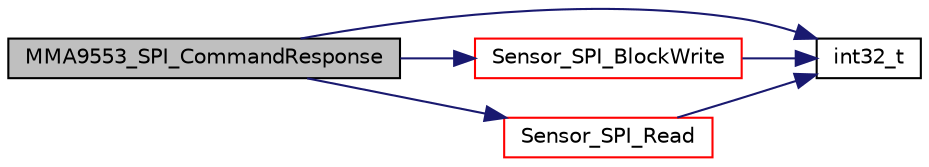 digraph "MMA9553_SPI_CommandResponse"
{
  edge [fontname="Helvetica",fontsize="10",labelfontname="Helvetica",labelfontsize="10"];
  node [fontname="Helvetica",fontsize="10",shape=record];
  rankdir="LR";
  Node43 [label="MMA9553_SPI_CommandResponse",height=0.2,width=0.4,color="black", fillcolor="grey75", style="filled", fontcolor="black"];
  Node43 -> Node44 [color="midnightblue",fontsize="10",style="solid",fontname="Helvetica"];
  Node44 [label="int32_t",height=0.2,width=0.4,color="black", fillcolor="white", style="filled",URL="$data__format__service_8h.html#a5d7069350a7d7e65686c77a8038f462f",tooltip="The interface function to append the data on the formated stream. "];
  Node43 -> Node45 [color="midnightblue",fontsize="10",style="solid",fontname="Helvetica"];
  Node45 [label="Sensor_SPI_BlockWrite",height=0.2,width=0.4,color="red", fillcolor="white", style="filled",URL="$sensor__io__spi_8c.html#a6891c5409037ff96ef29750f131f4c00",tooltip="Write commands to a sensor. "];
  Node45 -> Node44 [color="midnightblue",fontsize="10",style="solid",fontname="Helvetica"];
  Node43 -> Node52 [color="midnightblue",fontsize="10",style="solid",fontname="Helvetica"];
  Node52 [label="Sensor_SPI_Read",height=0.2,width=0.4,color="red", fillcolor="white", style="filled",URL="$sensor__io__spi_8c.html#a77509913bc008bceacf1e5f500e7499d",tooltip="Read register data from a sensor. "];
  Node52 -> Node44 [color="midnightblue",fontsize="10",style="solid",fontname="Helvetica"];
}
